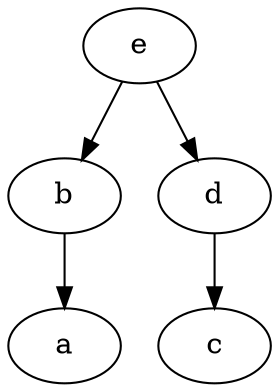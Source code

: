 digraph �example� {	
	a	[ Weight = 4];	
	b	[ Weight = 4];	
	b -> a	[ Weight = 1];	
	c	[ Weight = 3];		
	d	[ Weight = 2];
	d -> c	[ Weight = 1];
	e	[ Weight = 2];
	e -> b	[ Weight = 1];
	e -> d	[ Weight = 1];
}